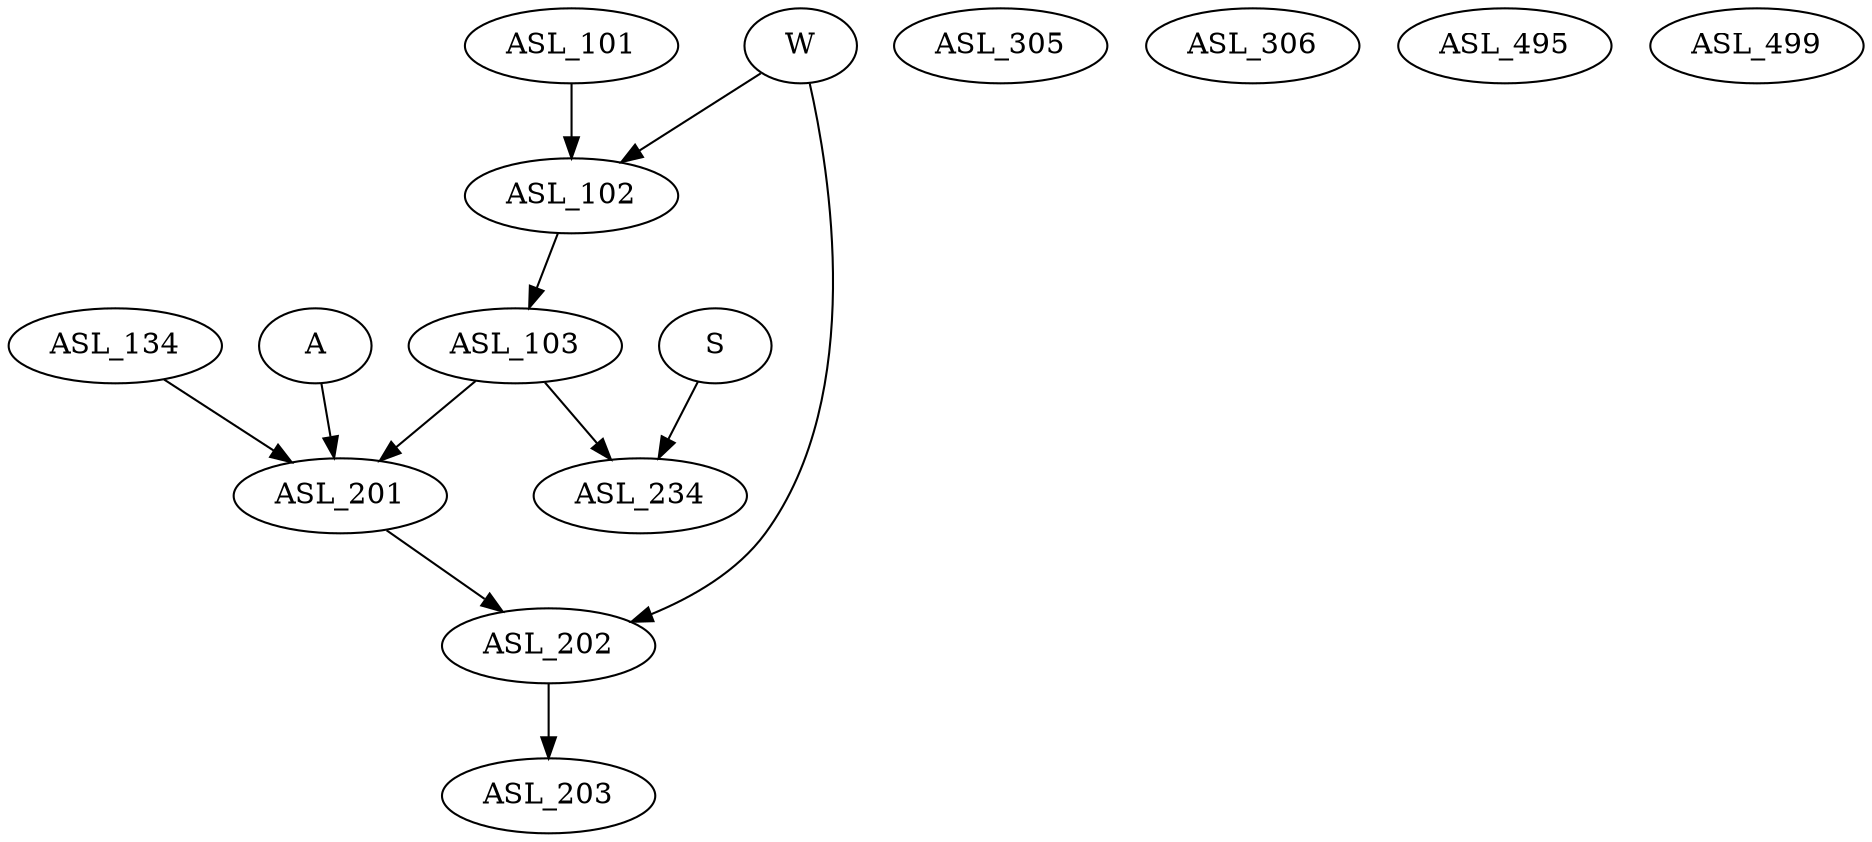 digraph G {
    ASL_101;
    edge [color=black];
    ASL_101 -> ASL_102;
    W -> ASL_102;
    edge [color=black];
    ASL_102 -> ASL_103;
    ASL_134;
    edge [color=black];
    ASL_103 -> ASL_201;
    ASL_134 -> ASL_201;
    A -> ASL_201;
    edge [color=black];
    ASL_201 -> ASL_202;
    W -> ASL_202;
    edge [color=black];
    ASL_202 -> ASL_203;
    edge [color=black];
    ASL_103 -> ASL_234;
    S -> ASL_234;
    ASL_305;
    ASL_306;
    ASL_495;
    ASL_499;
}
